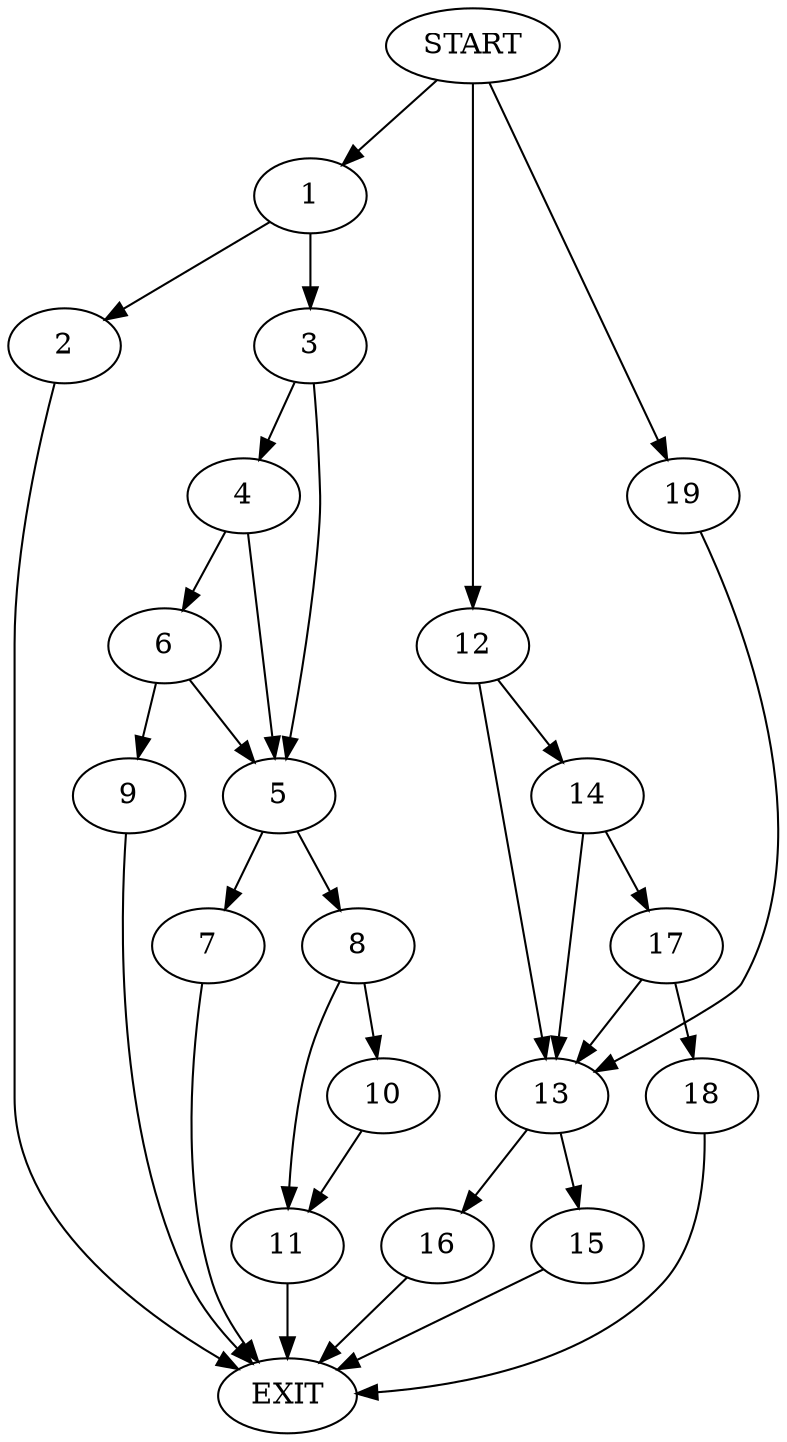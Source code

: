 digraph {
0 [label="START"]
20 [label="EXIT"]
0 -> 1
1 -> 2
1 -> 3
2 -> 20
3 -> 4
3 -> 5
4 -> 5
4 -> 6
5 -> 7
5 -> 8
6 -> 9
6 -> 5
9 -> 20
8 -> 10
8 -> 11
7 -> 20
11 -> 20
10 -> 11
0 -> 12
12 -> 13
12 -> 14
13 -> 15
13 -> 16
14 -> 17
14 -> 13
17 -> 13
17 -> 18
18 -> 20
0 -> 19
19 -> 13
16 -> 20
15 -> 20
}
